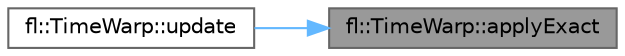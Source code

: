digraph "fl::TimeWarp::applyExact"
{
 // INTERACTIVE_SVG=YES
 // LATEX_PDF_SIZE
  bgcolor="transparent";
  edge [fontname=Helvetica,fontsize=10,labelfontname=Helvetica,labelfontsize=10];
  node [fontname=Helvetica,fontsize=10,shape=box,height=0.2,width=0.4];
  rankdir="RL";
  Node1 [id="Node000001",label="fl::TimeWarp::applyExact",height=0.2,width=0.4,color="gray40", fillcolor="grey60", style="filled", fontcolor="black",tooltip=" "];
  Node1 -> Node2 [id="edge1_Node000001_Node000002",dir="back",color="steelblue1",style="solid",tooltip=" "];
  Node2 [id="Node000002",label="fl::TimeWarp::update",height=0.2,width=0.4,color="grey40", fillcolor="white", style="filled",URL="$d4/d3d/classfl_1_1_time_warp_a72972789b9daefb493d8f692dfc27724.html#a72972789b9daefb493d8f692dfc27724",tooltip=" "];
}
